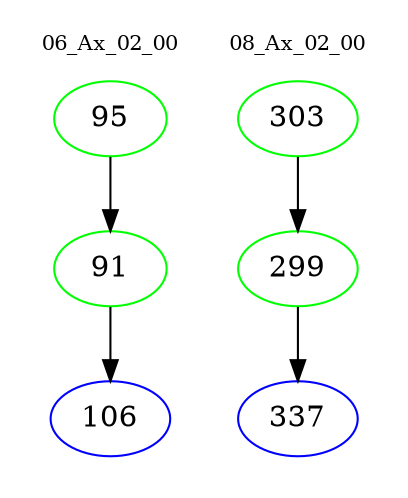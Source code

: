 digraph{
subgraph cluster_0 {
color = white
label = "06_Ax_02_00";
fontsize=10;
T0_95 [label="95", color="green"]
T0_95 -> T0_91 [color="black"]
T0_91 [label="91", color="green"]
T0_91 -> T0_106 [color="black"]
T0_106 [label="106", color="blue"]
}
subgraph cluster_1 {
color = white
label = "08_Ax_02_00";
fontsize=10;
T1_303 [label="303", color="green"]
T1_303 -> T1_299 [color="black"]
T1_299 [label="299", color="green"]
T1_299 -> T1_337 [color="black"]
T1_337 [label="337", color="blue"]
}
}
